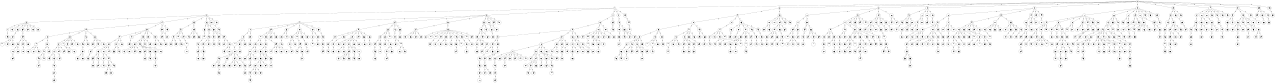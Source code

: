 graph G {
size="8.5,11;"
ratio = "expand;"
fixedsize="true;"
overlap="scale;"
node[shape=circle,width=.12,hight=.12,fontsize=12]
edge[fontsize=12]

0[label=" 0" color=black, pos="1.706243,2.4978878!"];
1[label=" 1" color=black, pos="1.8068735,1.9955514!"];
2[label=" 2" color=black, pos="0.040671563,2.6355765!"];
3[label=" 3" color=black, pos="0.28492896,0.85512166!"];
4[label=" 4" color=black, pos="2.7163316,0.4776906!"];
5[label=" 5" color=black, pos="1.5897773,1.4429063!"];
6[label=" 6" color=black, pos="1.8247132,0.11925072!"];
7[label=" 7" color=black, pos="0.16208653,1.6022286!"];
8[label=" 8" color=black, pos="2.882656,2.0086889!"];
9[label=" 9" color=black, pos="1.2727821,1.5718545!"];
10[label=" 10" color=black, pos="0.12756129,1.6430127!"];
11[label=" 11" color=black, pos="1.9217991,2.9999264!"];
12[label=" 12" color=black, pos="0.98143574,1.0683203!"];
13[label=" 13" color=black, pos="2.8657679,2.541555!"];
14[label=" 14" color=black, pos="0.48672638,2.4500495!"];
15[label=" 15" color=black, pos="2.2327603,1.5171424!"];
16[label=" 16" color=black, pos="2.1523945,2.8049456!"];
17[label=" 17" color=black, pos="0.5300717,1.7386304!"];
18[label=" 18" color=black, pos="2.5842311,0.070123233!"];
19[label=" 19" color=black, pos="1.8797775,2.1441609!"];
20[label=" 20" color=black, pos="0.54766671,0.43242621!"];
21[label=" 21" color=black, pos="2.7237078,2.1039157!"];
22[label=" 22" color=black, pos="1.634787,1.8592471!"];
23[label=" 23" color=black, pos="0.60624336,2.9829635!"];
24[label=" 24" color=black, pos="1.9022209,1.1838146!"];
25[label=" 25" color=black, pos="0.16470921,0.089925591!"];
26[label=" 26" color=black, pos="2.3040881,1.2549705!"];
27[label=" 27" color=black, pos="1.2300985,1.0450788!"];
28[label=" 28" color=black, pos="0.61161266,0.1911998!"];
29[label=" 29" color=black, pos="0.45148625,1.5457546!"];
30[label=" 30" color=black, pos="2.8490807,0.95382048!"];
31[label=" 31" color=black, pos="0.78139125,0.21396197!"];
32[label=" 32" color=black, pos="0.72469305,1.1159048!"];
33[label=" 33" color=black, pos="1.3202216,1.6383426!"];
34[label=" 34" color=black, pos="1.3658792,0.80817531!"];
35[label=" 35" color=black, pos="1.2924446,0.37374288!"];
36[label=" 36" color=black, pos="1.3307591,2.2393777!"];
37[label=" 37" color=black, pos="0.86005818,2.8685186!"];
38[label=" 38" color=black, pos="0.19013403,0.16446296!"];
39[label=" 39" color=black, pos="1.759123,1.6551374!"];
40[label=" 40" color=black, pos="1.7762015,0.37321833!"];
41[label=" 41" color=black, pos="2.9768726,0.72073282!"];
42[label=" 42" color=black, pos="1.904874,2.9387294!"];
43[label=" 43" color=black, pos="0.38216222,2.1013759!"];
44[label=" 44" color=black, pos="1.877415,2.4951667!"];
45[label=" 45" color=black, pos="0.1258859,0.44661205!"];
46[label=" 46" color=black, pos="2.1860244,0.28754521!"];
47[label=" 47" color=black, pos="0.98949994,2.4289634!"];
48[label=" 48" color=black, pos="1.7137248,0.86212456!"];
49[label=" 49" color=black, pos="1.8137427,1.0333491!"];
50[label=" 50" color=black, pos="2.1117655,1.9159354!"];
51[label=" 51" color=black, pos="2.2845508,0.20684904!"];
52[label=" 52" color=black, pos="1.3580648,1.899439!"];
53[label=" 53" color=black, pos="2.065701,2.7999707!"];
54[label=" 54" color=black, pos="1.957126,0.19687273!"];
55[label=" 55" color=black, pos="0.030198531,1.7123274!"];
56[label=" 56" color=black, pos="1.4280179,0.43452078!"];
57[label=" 57" color=black, pos="1.1573094,2.9603774!"];
58[label=" 58" color=black, pos="1.4399485,1.7630026!"];
59[label=" 59" color=black, pos="2.893624,2.8864652!"];
60[label=" 60" color=black, pos="2.6718674,2.7356396!"];
61[label=" 61" color=black, pos="0.13195518,0.98929371!"];
62[label=" 62" color=black, pos="2.6231261,0.035707213!"];
63[label=" 63" color=black, pos="2.8120026,0.39724804!"];
64[label=" 64" color=black, pos="2.3224867,0.48178116!"];
65[label=" 65" color=black, pos="1.2996387,2.7488709!"];
66[label=" 66" color=black, pos="0.31847123,1.4640865!"];
67[label=" 67" color=black, pos="1.4817251,1.463784!"];
68[label=" 68" color=black, pos="2.1364558,2.8911608!"];
69[label=" 69" color=black, pos="2.7350338,1.3574922!"];
70[label=" 70" color=black, pos="0.066620945,2.0114846!"];
71[label=" 71" color=black, pos="2.1412341,0.11864408!"];
72[label=" 72" color=black, pos="2.2405015,0.94351678!"];
73[label=" 73" color=black, pos="0.042583755,1.2797274!"];
74[label=" 74" color=black, pos="1.2042611,2.5731502!"];
75[label=" 75" color=black, pos="1.0943657,0.83957868!"];
76[label=" 76" color=black, pos="1.2363578,0.49923252!"];
77[label=" 77" color=black, pos="1.611194,1.3295516!"];
78[label=" 78" color=black, pos="2.2499242,0.55643849!"];
79[label=" 79" color=black, pos="2.7497689,0.85487906!"];
80[label=" 80" color=black, pos="1.2755078,0.53041055!"];
81[label=" 81" color=black, pos="1.4907835,1.6791466!"];
82[label=" 82" color=black, pos="2.553952,2.3810309!"];
83[label=" 83" color=black, pos="0.28923094,1.8791392!"];
84[label=" 84" color=black, pos="2.9513491,1.4969803!"];
85[label=" 85" color=black, pos="0.23509643,0.24035799!"];
86[label=" 86" color=black, pos="1.1675681,2.8761789!"];
87[label=" 87" color=black, pos="2.4718791,1.9076073!"];
88[label=" 88" color=black, pos="0.52945384,2.0654784!"];
89[label=" 89" color=black, pos="1.2481558,0.715282!"];
90[label=" 90" color=black, pos="0.99692172,2.4504254!"];
91[label=" 91" color=black, pos="0.31692245,2.8117414!"];
92[label=" 92" color=black, pos="1.7079363,0.83081456!"];
93[label=" 93" color=black, pos="1.1352536,0.42805332!"];
94[label=" 94" color=black, pos="1.867969,0.22015866!"];
95[label=" 95" color=black, pos="1.0352903,0.08723495!"];
96[label=" 96" color=black, pos="2.5657838,1.5849815!"];
97[label=" 97" color=black, pos="1.8973384,2.6160473!"];
98[label=" 98" color=black, pos="1.3965763,1.1804128!"];
99[label=" 99" color=black, pos="0.39603732,2.9817703!"];
100[label=" 100" color=black, pos="2.3008759,2.0470063!"];
101[label=" 101" color=black, pos="2.8837574,2.7389512!"];
102[label=" 102" color=black, pos="2.7792918,2.0915745!"];
103[label=" 103" color=black, pos="2.0868758,0.37932621!"];
104[label=" 104" color=black, pos="0.33152287,1.4665991!"];
105[label=" 105" color=black, pos="2.2645711,1.1231213!"];
106[label=" 106" color=black, pos="1.1491192,2.3746463!"];
107[label=" 107" color=black, pos="0.29568823,1.6491301!"];
108[label=" 108" color=black, pos="1.1690014,2.0326936!"];
109[label=" 109" color=black, pos="0.17119591,2.8044853!"];
110[label=" 110" color=black, pos="1.7307546,2.7650699!"];
111[label=" 111" color=black, pos="1.0748693,1.4702899!"];
112[label=" 112" color=black, pos="2.1087037,2.6352534!"];
113[label=" 113" color=black, pos="0.019535415,0.03442234!"];
114[label=" 114" color=black, pos="0.061908847,1.7138111!"];
115[label=" 115" color=black, pos="1.7654852,0.95416116!"];
116[label=" 116" color=black, pos="1.0590775,2.9872455!"];
117[label=" 117" color=black, pos="2.7584995,1.1807611!"];
118[label=" 118" color=black, pos="2.6877907,1.3068845!"];
119[label=" 119" color=black, pos="1.0902271,1.1690522!"];
120[label=" 120" color=black, pos="2.7140634,1.5722056!"];
121[label=" 121" color=black, pos="2.5626804,0.90225336!"];
122[label=" 122" color=black, pos="1.0156966,0.98218629!"];
123[label=" 123" color=black, pos="2.9790056,0.71566846!"];
124[label=" 124" color=black, pos="0.92320217,0.26835649!"];
125[label=" 125" color=black, pos="0.49464481,0.17095572!"];
126[label=" 126" color=black, pos="1.3949486,2.9450955!"];
127[label=" 127" color=black, pos="2.2550145,2.6841065!"];
128[label=" 128" color=black, pos="1.9184532,0.70267666!"];
129[label=" 129" color=black, pos="0.8629401,1.1057228!"];
130[label=" 130" color=black, pos="0.22099446,2.6598185!"];
131[label=" 131" color=black, pos="0.024256554,0.23808316!"];
132[label=" 132" color=black, pos="2.078401,1.6291604!"];
133[label=" 133" color=black, pos="0.95555729,1.7554812!"];
134[label=" 134" color=black, pos="1.2779562,0.83568161!"];
135[label=" 135" color=black, pos="1.8147243,0.50204867!"];
136[label=" 136" color=black, pos="2.7761002,1.2143112!"];
137[label=" 137" color=black, pos="2.8096553,2.517677!"];
138[label=" 138" color=black, pos="2.4079431,1.2306499!"];
139[label=" 139" color=black, pos="0.55298247,0.37965839!"];
140[label=" 140" color=black, pos="1.9751727,0.20442918!"];
141[label=" 141" color=black, pos="1.8089348,2.2812359!"];
142[label=" 142" color=black, pos="0.6604871,0.61986186!"];
143[label=" 143" color=black, pos="0.63670557,2.208389!"];
144[label=" 144" color=black, pos="0.32663586,2.051846!"];
145[label=" 145" color=black, pos="2.7427342,0.16694101!"];
146[label=" 146" color=black, pos="2.7470185,1.582877!"];
147[label=" 147" color=black, pos="0.86632391,0.93138442!"];
148[label=" 148" color=black, pos="2.9713542,1.7722266!"];
149[label=" 149" color=black, pos="2.095724,2.8671801!"];
150[label=" 150" color=black, pos="0.17037995,1.2314225!"];
151[label=" 151" color=black, pos="2.6089525,2.2198913!"];
152[label=" 152" color=black, pos="0.86251175,2.0718795!"];
153[label=" 153" color=black, pos="0.84126037,2.7559233!"];
154[label=" 154" color=black, pos="2.6364114,2.8882799!"];
155[label=" 155" color=black, pos="0.30133572,0.34423192!"];
156[label=" 156" color=black, pos="1.9554779,1.0529789!"];
157[label=" 157" color=black, pos="2.1699209,0.80741301!"];
158[label=" 158" color=black, pos="2.4072009,1.1473864!"];
159[label=" 159" color=black, pos="1.4786471,1.9517417!"];
160[label=" 160" color=black, pos="0.639015,2.9464048!"];
161[label=" 161" color=black, pos="2.2624417,2.0685543!"];
162[label=" 162" color=black, pos="2.0411284,0.40158846!"];
163[label=" 163" color=black, pos="1.7764985,0.61515403!"];
164[label=" 164" color=black, pos="0.86227885,0.78317828!"];
165[label=" 165" color=black, pos="1.5882919,1.3725007!"];
166[label=" 166" color=black, pos="1.6294268,0.011646075!"];
167[label=" 167" color=black, pos="1.8871647,2.4492328!"];
168[label=" 168" color=black, pos="0.98700893,0.0064550862!"];
169[label=" 169" color=black, pos="1.0979657,0.14830379!"];
170[label=" 170" color=black, pos="1.0318435,2.4815583!"];
171[label=" 171" color=black, pos="2.2957126,0.54031835!"];
172[label=" 172" color=black, pos="0.76484519,2.1901913!"];
173[label=" 173" color=black, pos="1.9140879,0.34862977!"];
174[label=" 174" color=black, pos="2.082579,0.6515887!"];
175[label=" 175" color=black, pos="2.3236636,2.4959234!"];
176[label=" 176" color=black, pos="2.4964591,0.56012318!"];
177[label=" 177" color=black, pos="0.57738783,1.7335189!"];
178[label=" 178" color=black, pos="2.2583192,2.4175733!"];
179[label=" 179" color=black, pos="2.3117894,2.7120233!"];
180[label=" 180" color=black, pos="0.2813883,0.42977163!"];
181[label=" 181" color=black, pos="0.46490649,0.73899099!"];
182[label=" 182" color=black, pos="1.1386772,2.5172291!"];
183[label=" 183" color=black, pos="2.4914012,0.77301336!"];
184[label=" 184" color=black, pos="2.515531,2.582285!"];
185[label=" 185" color=black, pos="0.041563501,0.70215015!"];
186[label=" 186" color=black, pos="0.53088092,1.8539146!"];
187[label=" 187" color=black, pos="0.077615126,0.91930491!"];
188[label=" 188" color=black, pos="0.46815246,0.55447965!"];
189[label=" 189" color=black, pos="1.1274779,1.4805444!"];
190[label=" 190" color=black, pos="2.6840503,1.728496!"];
191[label=" 191" color=black, pos="0.010926017,0.1633117!"];
192[label=" 192" color=black, pos="1.8346459,0.61937583!"];
193[label=" 193" color=black, pos="1.0614005,2.1760921!"];
194[label=" 194" color=black, pos="1.4412494,1.4349517!"];
195[label=" 195" color=black, pos="0.59594458,0.87786799!"];
196[label=" 196" color=black, pos="0.70333314,1.997156!"];
197[label=" 197" color=black, pos="0.72581828,2.0969663!"];
198[label=" 198" color=black, pos="1.4754739,0.58532009!"];
199[label=" 199" color=black, pos="2.3269717,0.012856916!"];
200[label=" 200" color=black, pos="1.4942284,2.037827!"];
201[label=" 201" color=black, pos="2.9537587,1.1479103!"];
202[label=" 202" color=black, pos="1.2439258,2.9138727!"];
203[label=" 203" color=black, pos="2.9371186,2.9039675!"];
204[label=" 204" color=black, pos="2.2240884,1.4712628!"];
205[label=" 205" color=black, pos="1.3788238,1.3597753!"];
206[label=" 206" color=black, pos="1.3936914,1.3406976!"];
207[label=" 207" color=black, pos="2.6937271,2.8822806!"];
208[label=" 208" color=black, pos="0.9857873,1.7435845!"];
209[label=" 209" color=black, pos="0.13402678,1.3345542!"];
210[label=" 210" color=black, pos="1.4743567,1.217823!"];
211[label=" 211" color=black, pos="0.040167665,1.051927!"];
212[label=" 212" color=black, pos="2.022914,0.21416269!"];
213[label=" 213" color=black, pos="2.0914189,0.25603553!"];
214[label=" 214" color=black, pos="0.51903329,1.2057733!"];
215[label=" 215" color=black, pos="1.9502877,0.40071601!"];
216[label=" 216" color=black, pos="2.0081616,0.87562104!"];
217[label=" 217" color=black, pos="1.0357952,0.52014096!"];
218[label=" 218" color=black, pos="0.45860217,0.92162725!"];
219[label=" 219" color=black, pos="0.85975449,0.76302587!"];
220[label=" 220" color=black, pos="1.496744,0.28440624!"];
221[label=" 221" color=black, pos="2.5511265,1.0732731!"];
222[label=" 222" color=black, pos="0.13717494,0.28292021!"];
223[label=" 223" color=black, pos="0.36710035,1.0235377!"];
224[label=" 224" color=black, pos="1.8279367,0.51745026!"];
225[label=" 225" color=black, pos="0.10933396,2.3738839!"];
226[label=" 226" color=black, pos="2.7755552,2.066706!"];
227[label=" 227" color=black, pos="1.2690654,1.5179782!"];
228[label=" 228" color=black, pos="0.80692037,0.35397235!"];
229[label=" 229" color=black, pos="0.34282616,0.42820664!"];
230[label=" 230" color=black, pos="0.70629192,0.56746376!"];
231[label=" 231" color=black, pos="1.3947631,2.4486542!"];
232[label=" 232" color=black, pos="2.4901602,0.086431734!"];
233[label=" 233" color=black, pos="2.0036957,1.1674302!"];
234[label=" 234" color=black, pos="0.75582681,0.4145606!"];
235[label=" 235" color=black, pos="0.063868013,0.79070166!"];
236[label=" 236" color=black, pos="2.7349231,2.2288352!"];
237[label=" 237" color=black, pos="2.5719195,1.5577504!"];
238[label=" 238" color=black, pos="0.36816874,2.3516037!"];
239[label=" 239" color=black, pos="2.7162156,0.9856316!"];
240[label=" 240" color=black, pos="2.7663623,2.8058699!"];
241[label=" 241" color=black, pos="1.532379,1.5493089!"];
242[label=" 242" color=black, pos="1.2074363,2.313098!"];
243[label=" 243" color=black, pos="1.8964083,1.1420927!"];
244[label=" 244" color=black, pos="1.2484737,2.7090807!"];
245[label=" 245" color=black, pos="0.027969874,1.0986046!"];
246[label=" 246" color=black, pos="2.3920453,2.1590704!"];
247[label=" 247" color=black, pos="0.25046615,2.3146367!"];
248[label=" 248" color=black, pos="1.2167654,2.7868865!"];
249[label=" 249" color=black, pos="2.0938067,2.0373501!"];
250[label=" 250" color=black, pos="0.30006494,1.5725474!"];
251[label=" 251" color=black, pos="1.4542478,1.8278046!"];
252[label=" 252" color=black, pos="0.085568145,1.5231146!"];
253[label=" 253" color=black, pos="0.8037165,1.5096766!"];
254[label=" 254" color=black, pos="1.0719275,0.30402273!"];
255[label=" 255" color=black, pos="0.8134491,0.3392221!"];
256[label=" 256" color=black, pos="2.739166,1.7793588!"];
257[label=" 257" color=black, pos="0.46230403,2.1342158!"];
258[label=" 258" color=black, pos="0.16715704,2.9588422!"];
259[label=" 259" color=black, pos="0.42140342,0.32412627!"];
260[label=" 260" color=black, pos="0.32353217,2.6205096!"];
261[label=" 261" color=black, pos="2.4689601,1.3230105!"];
262[label=" 262" color=black, pos="1.7989333,1.8632811!"];
263[label=" 263" color=black, pos="2.2456926,0.64259684!"];
264[label=" 264" color=black, pos="1.3286119,0.8178314!"];
265[label=" 265" color=black, pos="0.23866454,1.5532848!"];
266[label=" 266" color=black, pos="2.6588105,2.0272264!"];
267[label=" 267" color=black, pos="0.29877383,2.5871855!"];
268[label=" 268" color=black, pos="1.1985935,2.7495547!"];
269[label=" 269" color=black, pos="0.33788128,0.20844116!"];
270[label=" 270" color=black, pos="1.6995984,0.74919695!"];
271[label=" 271" color=black, pos="0.27422555,1.9301496!"];
272[label=" 272" color=black, pos="1.8137494,1.3937533!"];
273[label=" 273" color=black, pos="0.70002826,2.4582355!"];
274[label=" 274" color=black, pos="1.4591651,0.43905265!"];
275[label=" 275" color=black, pos="1.8368146,0.38024498!"];
276[label=" 276" color=black, pos="0.23393318,0.70296174!"];
277[label=" 277" color=black, pos="0.2023648,1.708629!"];
278[label=" 278" color=black, pos="2.9831252,2.8472541!"];
279[label=" 279" color=black, pos="1.8496197,1.8601881!"];
280[label=" 280" color=black, pos="1.5253848,0.7157831!"];
281[label=" 281" color=black, pos="0.20097954,2.5842518!"];
282[label=" 282" color=black, pos="1.6594805,0.41808366!"];
283[label=" 283" color=black, pos="1.0495426,2.5317032!"];
284[label=" 284" color=black, pos="0.92812829,2.8552902!"];
285[label=" 285" color=black, pos="1.1460678,1.0324562!"];
286[label=" 286" color=black, pos="0.021745201,1.3865438!"];
287[label=" 287" color=black, pos="0.65711413,0.53473411!"];
288[label=" 288" color=black, pos="1.5006734,1.407912!"];
289[label=" 289" color=black, pos="0.42453582,1.3617976!"];
290[label=" 290" color=black, pos="2.0154682,2.5803114!"];
291[label=" 291" color=black, pos="0.57820989,1.3484865!"];
292[label=" 292" color=black, pos="2.3466796,0.63683126!"];
293[label=" 293" color=black, pos="2.767696,1.6219405!"];
294[label=" 294" color=black, pos="0.54899786,1.6608061!"];
295[label=" 295" color=black, pos="2.2552162,2.3886109!"];
296[label=" 296" color=black, pos="0.44605743,2.4575425!"];
297[label=" 297" color=black, pos="2.7886866,1.9546096!"];
298[label=" 298" color=black, pos="1.5992213,0.86916556!"];
299[label=" 299" color=black, pos="0.64693565,2.6837694!"];
300[label=" 300" color=black, pos="0.42142881,0.48636268!"];
301[label=" 301" color=black, pos="0.98988811,2.9785659!"];
302[label=" 302" color=black, pos="0.11678742,1.7449979!"];
303[label=" 303" color=black, pos="0.83491229,1.1278932!"];
304[label=" 304" color=black, pos="2.9301317,0.15156295!"];
305[label=" 305" color=black, pos="0.40477569,0.52297309!"];
306[label=" 306" color=black, pos="1.6410935,1.1814282!"];
307[label=" 307" color=black, pos="2.6097907,2.2816444!"];
308[label=" 308" color=black, pos="2.1857982,1.2203443!"];
309[label=" 309" color=black, pos="0.87631026,2.7145722!"];
310[label=" 310" color=black, pos="2.8382823,1.3651013!"];
311[label=" 311" color=black, pos="2.593179,1.9541643!"];
312[label=" 312" color=black, pos="1.0784301,2.242129!"];
313[label=" 313" color=black, pos="1.2118998,0.48720281!"];
314[label=" 314" color=black, pos="0.15724075,0.14102254!"];
315[label=" 315" color=black, pos="1.5338285,0.79825102!"];
316[label=" 316" color=black, pos="0.19067408,1.895313!"];
317[label=" 317" color=black, pos="0.21750561,2.060082!"];
318[label=" 318" color=black, pos="0.069455416,0.72898257!"];
319[label=" 319" color=black, pos="0.91817782,2.1859452!"];
320[label=" 320" color=black, pos="1.7888742,1.4798138!"];
321[label=" 321" color=black, pos="1.1931763,1.8537673!"];
322[label=" 322" color=black, pos="1.6356476,0.11744852!"];
323[label=" 323" color=black, pos="2.4174569,1.8891028!"];
324[label=" 324" color=black, pos="1.9342949,1.6751153!"];
325[label=" 325" color=black, pos="1.394301,0.20758845!"];
326[label=" 326" color=black, pos="0.16038063,2.1263909!"];
327[label=" 327" color=black, pos="0.61971791,0.075166408!"];
328[label=" 328" color=black, pos="1.7404102,1.4093661!"];
329[label=" 329" color=black, pos="2.5219968,1.2840036!"];
330[label=" 330" color=black, pos="0.25792333,2.3271204!"];
331[label=" 331" color=black, pos="1.3171516,1.2835111!"];
332[label=" 332" color=black, pos="1.000639,2.403247!"];
333[label=" 333" color=black, pos="2.6938237,2.8586964!"];
334[label=" 334" color=black, pos="0.54740649,2.9327628!"];
335[label=" 335" color=black, pos="2.2974233,0.57571649!"];
336[label=" 336" color=black, pos="1.5629094,2.9714201!"];
337[label=" 337" color=black, pos="1.248216,0.24255045!"];
338[label=" 338" color=black, pos="0.65687571,2.1815195!"];
339[label=" 339" color=black, pos="1.7858941,1.2254739!"];
340[label=" 340" color=black, pos="0.42365704,1.1814731!"];
341[label=" 341" color=black, pos="2.2395564,0.97168506!"];
342[label=" 342" color=black, pos="0.025256814,2.9540872!"];
343[label=" 343" color=black, pos="2.912377,0.3605137!"];
344[label=" 344" color=black, pos="2.5148863,0.56019253!"];
345[label=" 345" color=black, pos="1.5873574,0.26924169!"];
346[label=" 346" color=black, pos="1.3724138,1.2182605!"];
347[label=" 347" color=black, pos="1.9157919,1.944841!"];
348[label=" 348" color=black, pos="1.0724552,2.4569297!"];
349[label=" 349" color=black, pos="1.1664837,1.0989744!"];
350[label=" 350" color=black, pos="0.33306257,2.5144206!"];
351[label=" 351" color=black, pos="2.5828654,2.720726!"];
352[label=" 352" color=black, pos="1.2068681,0.86085406!"];
353[label=" 353" color=black, pos="2.0836615,2.0384586!"];
354[label=" 354" color=black, pos="1.580857,2.6143833!"];
355[label=" 355" color=black, pos="0.70045336,1.8360978!"];
356[label=" 356" color=black, pos="1.6855384,2.0849201!"];
357[label=" 357" color=black, pos="1.7216422,0.043762562!"];
358[label=" 358" color=black, pos="1.2369562,1.3001443!"];
359[label=" 359" color=black, pos="1.4331175,1.9175733!"];
360[label=" 360" color=black, pos="1.3017889,2.434211!"];
361[label=" 361" color=black, pos="1.9085231,0.84152572!"];
362[label=" 362" color=black, pos="2.7293887,0.98602896!"];
363[label=" 363" color=black, pos="0.015133305,1.2027506!"];
364[label=" 364" color=black, pos="1.1151542,0.55269384!"];
365[label=" 365" color=black, pos="2.4715652,1.8915011!"];
366[label=" 366" color=black, pos="1.1546396,0.52834301!"];
367[label=" 367" color=black, pos="2.2125158,1.2277426!"];
368[label=" 368" color=black, pos="2.2243437,0.89975505!"];
369[label=" 369" color=black, pos="2.1346233,2.6222469!"];
370[label=" 370" color=black, pos="0.19718977,2.293854!"];
371[label=" 371" color=black, pos="0.4304026,2.9129948!"];
372[label=" 372" color=black, pos="0.7842753,0.38235318!"];
373[label=" 373" color=black, pos="1.0621451,2.964362!"];
374[label=" 374" color=black, pos="0.46549975,2.8045417!"];
375[label=" 375" color=black, pos="0.9386213,1.1923202!"];
376[label=" 376" color=black, pos="0.69423797,1.2958318!"];
377[label=" 377" color=black, pos="2.8333561,0.69287324!"];
378[label=" 378" color=black, pos="2.5263545,0.24286889!"];
379[label=" 379" color=black, pos="2.4833318,0.5023139!"];
380[label=" 380" color=black, pos="0.62155237,0.52344769!"];
381[label=" 381" color=black, pos="0.15852137,2.900482!"];
382[label=" 382" color=black, pos="0.98051465,0.30203668!"];
383[label=" 383" color=black, pos="2.737308,1.0821009!"];
384[label=" 384" color=black, pos="1.5864322,0.26040728!"];
385[label=" 385" color=black, pos="2.2960113,0.45033406!"];
386[label=" 386" color=black, pos="1.9400078,0.77912291!"];
387[label=" 387" color=black, pos="2.8490667,0.69094675!"];
388[label=" 388" color=black, pos="2.1661039,2.1543164!"];
389[label=" 389" color=black, pos="0.7022041,0.94864638!"];
390[label=" 390" color=black, pos="0.75982222,2.6018547!"];
391[label=" 391" color=black, pos="1.74504,2.9286763!"];
392[label=" 392" color=black, pos="1.0618883,2.7512604!"];
393[label=" 393" color=black, pos="2.1423641,1.1802654!"];
394[label=" 394" color=black, pos="1.8947974,1.5057114!"];
395[label=" 395" color=black, pos="1.2408251,1.2144831!"];
396[label=" 396" color=black, pos="1.4110526,1.7315543!"];
397[label=" 397" color=black, pos="1.423598,0.79597546!"];
398[label=" 398" color=black, pos="1.9308837,1.6805505!"];
399[label=" 399" color=black, pos="0.081785782,0.0073958566!"];
400[label=" 400" color=black, pos="1.7983103,0.5015737!"];
401[label=" 401" color=black, pos="0.96025069,1.0230462!"];
402[label=" 402" color=black, pos="1.6412275,1.5989121!"];
403[label=" 403" color=black, pos="0.72541584,1.2889817!"];
404[label=" 404" color=black, pos="0.18219475,1.2497252!"];
405[label=" 405" color=black, pos="1.7007366,0.78921299!"];
406[label=" 406" color=black, pos="1.4435308,2.3075441!"];
407[label=" 407" color=black, pos="0.078990231,0.66899066!"];
408[label=" 408" color=black, pos="1.0735962,1.8179749!"];
409[label=" 409" color=black, pos="1.8524035,2.8888949!"];
410[label=" 410" color=black, pos="1.3697788,1.3756836!"];
411[label=" 411" color=black, pos="0.3012023,2.2316631!"];
412[label=" 412" color=black, pos="1.6852012,2.0891898!"];
413[label=" 413" color=black, pos="2.5270889,2.0175581!"];
414[label=" 414" color=black, pos="2.3481663,0.49593625!"];
415[label=" 415" color=black, pos="0.64004212,2.304457!"];
416[label=" 416" color=black, pos="1.3354913,1.7474851!"];
417[label=" 417" color=black, pos="2.9634531,0.68152571!"];
418[label=" 418" color=black, pos="0.12418715,1.4284264!"];
419[label=" 419" color=black, pos="0.72187452,1.9087865!"];
420[label=" 420" color=black, pos="1.1414777,2.7930135!"];
421[label=" 421" color=black, pos="0.8763791,0.63918622!"];
422[label=" 422" color=black, pos="2.1356738,0.65170189!"];
423[label=" 423" color=black, pos="1.3000494,1.4893542!"];
424[label=" 424" color=black, pos="2.0785909,0.82343539!"];
425[label=" 425" color=black, pos="1.8732195,0.37527572!"];
426[label=" 426" color=black, pos="2.5621704,0.42279605!"];
427[label=" 427" color=black, pos="0.4637916,0.69112059!"];
428[label=" 428" color=black, pos="0.32955885,1.2738358!"];
429[label=" 429" color=black, pos="2.2947057,2.4304833!"];
430[label=" 430" color=black, pos="2.0481445,0.20609552!"];
431[label=" 431" color=black, pos="0.038344136,2.9837345!"];
432[label=" 432" color=black, pos="2.9322892,2.1589789!"];
433[label=" 433" color=black, pos="0.31213102,2.8029152!"];
434[label=" 434" color=black, pos="0.33795677,2.1583463!"];
435[label=" 435" color=black, pos="2.5572938,2.4070177!"];
436[label=" 436" color=black, pos="1.333601,1.0927906!"];
437[label=" 437" color=black, pos="2.5938755,1.0586862!"];
438[label=" 438" color=black, pos="1.6054591,0.99021397!"];
439[label=" 439" color=black, pos="1.9602315,0.76073828!"];
440[label=" 440" color=black, pos="1.7811184,0.69802927!"];
441[label=" 441" color=black, pos="2.4539718,1.9675508!"];
442[label=" 442" color=black, pos="1.7266557,1.593677!"];
443[label=" 443" color=black, pos="2.975364,1.1708022!"];
444[label=" 444" color=black, pos="0.68154811,0.93727167!"];
445[label=" 445" color=black, pos="1.7868668,2.9174437!"];
446[label=" 446" color=black, pos="1.2607396,0.036129186!"];
447[label=" 447" color=black, pos="2.8816062,2.1134918!"];
448[label=" 448" color=black, pos="2.7165847,2.7559741!"];
449[label=" 449" color=black, pos="2.3124656,2.9624851!"];
450[label=" 450" color=black, pos="2.8494221,1.3230709!"];
451[label=" 451" color=black, pos="2.5568567,0.13375108!"];
452[label=" 452" color=black, pos="1.7574659,2.5138285!"];
453[label=" 453" color=black, pos="0.066980638,0.93665861!"];
454[label=" 454" color=black, pos="1.3389299,0.54869144!"];
455[label=" 455" color=black, pos="2.7696553,1.8832607!"];
456[label=" 456" color=black, pos="2.4737044,1.6567964!"];
457[label=" 457" color=black, pos="2.3627597,1.8252913!"];
458[label=" 458" color=black, pos="2.1754436,1.0369678!"];
459[label=" 459" color=black, pos="1.6422353,1.9707051!"];
460[label=" 460" color=black, pos="0.24174164,2.9440339!"];
461[label=" 461" color=black, pos="0.91580578,0.63644256!"];
462[label=" 462" color=black, pos="1.8534803,2.4752717!"];
463[label=" 463" color=black, pos="0.84731726,1.1093755!"];
464[label=" 464" color=black, pos="2.9977672,0.10719159!"];
465[label=" 465" color=black, pos="2.3854535,1.5727086!"];
466[label=" 466" color=black, pos="1.0808451,1.2931974!"];
467[label=" 467" color=black, pos="1.7803953,2.1227816!"];
468[label=" 468" color=black, pos="2.7484361,0.33085925!"];
469[label=" 469" color=black, pos="1.9475081,1.9189775!"];
470[label=" 470" color=black, pos="2.1524358,1.424124!"];
471[label=" 471" color=black, pos="0.75278171,0.3207747!"];
472[label=" 472" color=black, pos="2.2996715,2.1110758!"];
473[label=" 473" color=black, pos="2.3604492,1.2460221!"];
474[label=" 474" color=black, pos="2.2934609,2.1643746!"];
475[label=" 475" color=black, pos="1.803122,0.095993174!"];
476[label=" 476" color=black, pos="0.35397169,1.2157999!"];
477[label=" 477" color=black, pos="2.3941542,2.1024682!"];
478[label=" 478" color=black, pos="2.5290267,2.5463431!"];
479[label=" 479" color=black, pos="0.060091838,0.032357313!"];
480[label=" 480" color=black, pos="1.2950841,2.0448884!"];
481[label=" 481" color=black, pos="1.8272176,2.0968274!"];
482[label=" 482" color=black, pos="2.83013,2.1945346!"];
483[label=" 483" color=black, pos="0.54835815,0.18481008!"];
484[label=" 484" color=black, pos="1.7173802,0.20380961!"];
485[label=" 485" color=black, pos="0.53538741,0.65812448!"];
486[label=" 486" color=black, pos="2.8328701,2.3462225!"];
487[label=" 487" color=black, pos="2.0715854,0.25272528!"];
488[label=" 488" color=black, pos="0.52201293,1.0222027!"];
489[label=" 489" color=black, pos="2.5885242,1.4699089!"];
490[label=" 490" color=black, pos="2.3802321,1.0519063!"];
491[label=" 491" color=black, pos="2.9549713,0.83092007!"];
492[label=" 492" color=black, pos="0.63732632,2.783886!"];
493[label=" 493" color=black, pos="1.3410075,1.2371278!"];
494[label=" 494" color=black, pos="2.6464781,1.0668395!"];
495[label=" 495" color=black, pos="2.9619301,0.084732867!"];
496[label=" 496" color=black, pos="0.61717844,0.83317353!"];
497[label=" 497" color=black, pos="1.2259656,0.6243569!"];
498[label=" 498" color=black, pos="2.967526,1.534788!"];
499[label=" 499" color=black, pos="2.9129795,0.59484885!"];
500[label=" 500" color=black, pos="1.4004377,1.7230195!"];
501[label=" 501" color=black, pos="2.8207453,0.91532276!"];
502[label=" 502" color=black, pos="1.5434977,0.18528684!"];
503[label=" 503" color=black, pos="2.301727,2.9893708!"];
504[label=" 504" color=black, pos="0.37695524,1.1246081!"];
505[label=" 505" color=black, pos="1.1256268,1.2091186!"];
506[label=" 506" color=black, pos="1.4252281,1.0156501!"];
507[label=" 507" color=black, pos="2.1096146,1.8885134!"];
508[label=" 508" color=black, pos="1.9892338,0.25149751!"];
509[label=" 509" color=black, pos="1.5716802,0.27720253!"];
510[label=" 510" color=black, pos="1.1489825,2.6206057!"];
511[label=" 511" color=black, pos="1.7325091,0.36961486!"];
512[label=" 512" color=black, pos="2.4325209,2.7123852!"];
513[label=" 513" color=black, pos="0.24318787,0.65130043!"];
514[label=" 514" color=black, pos="0.66541032,1.0066236!"];
515[label=" 515" color=black, pos="0.2774494,2.2850772!"];
516[label=" 516" color=black, pos="1.5066698,2.0766623!"];
517[label=" 517" color=black, pos="0.70339499,2.193528!"];
518[label=" 518" color=black, pos="2.8163542,0.30308694!"];
519[label=" 519" color=black, pos="2.4241102,2.6583276!"];
520[label=" 520" color=black, pos="0.16692472,1.4147787!"];
521[label=" 521" color=black, pos="1.2922165,1.0785286!"];
522[label=" 522" color=black, pos="1.7330296,0.73265177!"];
523[label=" 523" color=black, pos="1.980289,2.2771622!"];
524[label=" 524" color=black, pos="1.5543037,2.5653089!"];
525[label=" 525" color=black, pos="1.7076893,0.11007616!"];
526[label=" 526" color=black, pos="0.57297053,0.072906771!"];
527[label=" 527" color=black, pos="2.0858649,0.85371174!"];
528[label=" 528" color=black, pos="1.1019471,1.6629022!"];
529[label=" 529" color=black, pos="1.3345696,1.3517906!"];
530[label=" 530" color=black, pos="1.8265829,2.0780782!"];
531[label=" 531" color=black, pos="2.1021713,2.2938308!"];
532[label=" 532" color=black, pos="1.7090649,2.9141737!"];
533[label=" 533" color=black, pos="0.61797664,2.9407977!"];
534[label=" 534" color=black, pos="2.4374129,0.18802787!"];
535[label=" 535" color=black, pos="2.7449388,1.7760675!"];
536[label=" 536" color=black, pos="1.3102301,2.2410496!"];
537[label=" 537" color=black, pos="1.1804005,1.7123988!"];
538[label=" 538" color=black, pos="0.67728252,2.8138554!"];
539[label=" 539" color=black, pos="1.1457174,0.4359288!"];
540[label=" 540" color=black, pos="0.96682595,0.27153648!"];
541[label=" 541" color=black, pos="0.3743523,0.77574975!"];
542[label=" 542" color=black, pos="1.2260386,0.33504307!"];
543[label=" 543" color=black, pos="0.0055172262,2.8178633!"];
544[label=" 544" color=black, pos="1.5500802,2.9605469!"];
545[label=" 545" color=black, pos="0.65175317,2.7374641!"];
546[label=" 546" color=black, pos="2.4634228,1.1084895!"];
547[label=" 547" color=black, pos="0.65900569,1.4639225!"];
548[label=" 548" color=black, pos="2.8945208,1.2106342!"];
549[label=" 549" color=black, pos="0.94779317,0.080638306!"];
550[label=" 550" color=black, pos="0.9501616,0.14480915!"];
551[label=" 551" color=black, pos="1.5267919,0.2714261!"];
552[label=" 552" color=black, pos="0.021585468,2.8073529!"];
553[label=" 553" color=black, pos="1.9049188,0.0023743333!"];
554[label=" 554" color=black, pos="0.096136507,2.9774818!"];
555[label=" 555" color=black, pos="2.6552822,1.3809738!"];
556[label=" 556" color=black, pos="2.1768633,0.81867602!"];
557[label=" 557" color=black, pos="1.577992,0.29848823!"];
558[label=" 558" color=black, pos="0.3149957,0.48383247!"];
559[label=" 559" color=black, pos="2.4059699,0.91865977!"];
560[label=" 560" color=black, pos="1.9872316,0.10089398!"];
561[label=" 561" color=black, pos="0.27082965,2.2604919!"];
562[label=" 562" color=black, pos="1.2141322,0.12210836!"];
563[label=" 563" color=black, pos="1.6793779,2.4192172!"];
564[label=" 564" color=black, pos="2.0946903,1.9808977!"];
565[label=" 565" color=black, pos="2.1372076,1.200836!"];
566[label=" 566" color=black, pos="1.7226833,2.2939909!"];
567[label=" 567" color=black, pos="1.439927,1.5562085!"];
568[label=" 568" color=black, pos="0.93866331,1.3193089!"];
569[label=" 569" color=black, pos="1.7603707,1.5764591!"];
570[label=" 570" color=black, pos="0.81777437,0.84391721!"];
571[label=" 571" color=black, pos="0.2016497,1.3533935!"];
572[label=" 572" color=black, pos="1.5010277,1.9690223!"];
573[label=" 573" color=black, pos="0.61367701,0.090438606!"];
574[label=" 574" color=black, pos="2.8545267,0.46501339!"];
575[label=" 575" color=black, pos="0.59708018,2.7216122!"];
576[label=" 576" color=black, pos="1.6783243,2.7452365!"];
577[label=" 577" color=black, pos="2.6207219,2.4131979!"];
578[label=" 578" color=black, pos="1.0202631,2.9356485!"];
579[label=" 579" color=black, pos="1.5202496,2.5182528!"];
580[label=" 580" color=black, pos="1.6233331,1.6595127!"];
581[label=" 581" color=black, pos="0.65713328,0.57337038!"];
582[label=" 582" color=black, pos="2.1343808,1.8061136!"];
583[label=" 583" color=black, pos="2.0596056,0.26720444!"];
584[label=" 584" color=black, pos="0.56864696,1.176625!"];
585[label=" 585" color=black, pos="1.3341365,2.6278651!"];
586[label=" 586" color=black, pos="1.8469381,2.5763124!"];
587[label=" 587" color=black, pos="0.85255564,2.388465!"];
588[label=" 588" color=black, pos="2.5818402,0.71289887!"];
589[label=" 589" color=black, pos="0.79792891,0.7506334!"];
590[label=" 590" color=black, pos="1.324653,2.6637706!"];
591[label=" 591" color=black, pos="1.0844728,1.1221886!"];
592[label=" 592" color=black, pos="1.943416,1.8424886!"];
593[label=" 593" color=black, pos="1.8886365,1.631952!"];
594[label=" 594" color=black, pos="2.0338674,2.1027622!"];
595[label=" 595" color=black, pos="0.30282953,0.3623118!"];
596[label=" 596" color=black, pos="1.5392048,0.12364315!"];
597[label=" 597" color=black, pos="1.3614799,0.26944343!"];
598[label=" 598" color=black, pos="0.43102355,1.0703916!"];
599[label=" 599" color=black, pos="2.8641891,1.1686162!"];
600[label=" 600" color=black, pos="1.4913938,1.0851575!"];
601[label=" 601" color=black, pos="0.48145859,2.1156048!"];
602[label=" 602" color=black, pos="2.925374,0.40174905!"];
603[label=" 603" color=black, pos="2.7095941,2.1128732!"];
604[label=" 604" color=black, pos="0.83927152,2.5859328!"];
605[label=" 605" color=black, pos="0.11079288,0.8868844!"];
606[label=" 606" color=black, pos="0.78859023,2.0573128!"];
607[label=" 607" color=black, pos="1.1498562,1.4603844!"];
608[label=" 608" color=black, pos="2.2370338,2.0212802!"];
609[label=" 609" color=black, pos="1.2626515,2.2338184!"];
610[label=" 610" color=black, pos="2.3552519,0.41622893!"];
611[label=" 611" color=black, pos="1.3996283,0.31364507!"];
612[label=" 612" color=black, pos="2.7656185,2.4396513!"];
613[label=" 613" color=black, pos="2.754954,0.41822776!"];
614[label=" 614" color=black, pos="0.28381169,1.1963236!"];
615[label=" 615" color=black, pos="0.70146957,1.0749179!"];
616[label=" 616" color=black, pos="1.2022499,1.6569958!"];
617[label=" 617" color=black, pos="0.23308308,2.6529268!"];
618[label=" 618" color=black, pos="1.5263817,2.6531811!"];
619[label=" 619" color=black, pos="1.5982579,2.1649098!"];
620[label=" 620" color=black, pos="2.866404,0.24028769!"];
621[label=" 621" color=black, pos="0.93109677,1.1649022!"];
622[label=" 622" color=black, pos="2.134056,0.64857637!"];
623[label=" 623" color=black, pos="0.01793381,1.774029!"];
624[label=" 624" color=black, pos="1.8196924,1.6850851!"];
625[label=" 625" color=black, pos="1.321839,0.64111044!"];
626[label=" 626" color=black, pos="0.40716777,2.7742307!"];
627[label=" 627" color=black, pos="1.2611177,2.369302!"];
628[label=" 628" color=black, pos="1.5437016,1.7488796!"];
629[label=" 629" color=black, pos="0.26810516,1.6897068!"];
630[label=" 630" color=black, pos="0.27500766,1.2376868!"];
631[label=" 631" color=black, pos="2.0617774,2.5131252!"];
632[label=" 632" color=black, pos="0.4427405,2.9342452!"];
633[label=" 633" color=black, pos="1.5362223,0.61280016!"];
634[label=" 634" color=black, pos="2.8696472,1.9488158!"];
635[label=" 635" color=black, pos="2.3261713,2.2582865!"];
636[label=" 636" color=black, pos="0.92770752,1.3446712!"];
637[label=" 637" color=black, pos="2.9209479,0.59797386!"];
638[label=" 638" color=black, pos="1.3726611,0.48889706!"];
639[label=" 639" color=black, pos="2.8473763,1.3159083!"];
640[label=" 640" color=black, pos="1.2002326,0.054696338!"];
641[label=" 641" color=black, pos="2.8255092,1.679845!"];
642[label=" 642" color=black, pos="1.0545273,0.82592122!"];
643[label=" 643" color=black, pos="1.9467786,0.25057141!"];
644[label=" 644" color=black, pos="0.091373765,1.0702988!"];
645[label=" 645" color=black, pos="2.6296206,0.20827729!"];
646[label=" 646" color=black, pos="2.5039333,0.43672023!"];
647[label=" 647" color=black, pos="1.6991966,0.64142645!"];
648[label=" 648" color=black, pos="0.0027821143,0.63588415!"];
649[label=" 649" color=black, pos="0.36361929,0.52344771!"];
650[label=" 650" color=black, pos="0.94438998,1.7988452!"];
651[label=" 651" color=black, pos="0.4335766,1.7656547!"];
652[label=" 652" color=black, pos="1.6446592,0.53727206!"];
653[label=" 653" color=black, pos="0.50422615,1.2765614!"];
654[label=" 654" color=black, pos="1.4427237,0.35946902!"];
655[label=" 655" color=black, pos="0.4659102,0.041349534!"];
656[label=" 656" color=black, pos="0.69701827,0.29698364!"];
657[label=" 657" color=black, pos="1.9929629,0.47878414!"];
658[label=" 658" color=black, pos="2.1698003,1.8285214!"];
659[label=" 659" color=black, pos="2.3270459,2.1283272!"];
660[label=" 660" color=black, pos="2.4301296,0.24598476!"];
661[label=" 661" color=black, pos="1.4111487,1.9425152!"];
662[label=" 662" color=black, pos="0.23582781,0.99579267!"];
663[label=" 663" color=black, pos="0.30287968,2.1704303!"];
664[label=" 664" color=black, pos="0.71437589,2.0605355!"];
665[label=" 665" color=black, pos="0.28784533,2.6446916!"];
666[label=" 666" color=black, pos="1.8169489,0.061022475!"];
667[label=" 667" color=black, pos="2.0673892,0.11569986!"];
668[label=" 668" color=black, pos="2.854949,0.43187458!"];
669[label=" 669" color=black, pos="1.8842308,2.11997!"];
670[label=" 670" color=black, pos="1.676374,0.82179661!"];
671[label=" 671" color=black, pos="1.1529049,2.9791516!"];
672[label=" 672" color=black, pos="1.4596409,2.5746196!"];
673[label=" 673" color=black, pos="0.57900675,2.2051318!"];
674[label=" 674" color=black, pos="1.6925242,0.53995051!"];
675[label=" 675" color=black, pos="1.455504,2.2574322!"];
676[label=" 676" color=black, pos="0.017334987,1.5765508!"];
677[label=" 677" color=black, pos="1.0636966,2.0216244!"];
678[label=" 678" color=black, pos="1.8122835,1.7193242!"];
679[label=" 679" color=black, pos="1.8356479,1.8324693!"];
680[label=" 680" color=black, pos="1.7381629,1.0427751!"];
681[label=" 681" color=black, pos="1.6264,1.7131253!"];
682[label=" 682" color=black, pos="2.5140612,2.0788377!"];
683[label=" 683" color=black, pos="0.90872623,1.2800184!"];
684[label=" 684" color=black, pos="2.0255767,2.827627!"];
685[label=" 685" color=black, pos="2.5530899,2.8293438!"];
686[label=" 686" color=black, pos="2.6926723,2.3305619!"];
687[label=" 687" color=black, pos="0.24714378,0.82360912!"];
688[label=" 688" color=black, pos="0.57012002,1.3024763!"];
689[label=" 689" color=black, pos="1.1142911,2.5154443!"];
690[label=" 690" color=black, pos="1.2686776,1.5979177!"];
691[label=" 691" color=black, pos="2.9305519,0.10346499!"];
692[label=" 692" color=black, pos="1.7345051,0.045401871!"];
693[label=" 693" color=black, pos="1.7803433,0.65296854!"];
694[label=" 694" color=black, pos="1.4234137,2.001336!"];
695[label=" 695" color=black, pos="1.1465616,1.6558641!"];
696[label=" 696" color=black, pos="0.69132929,2.9132017!"];
697[label=" 697" color=black, pos="2.9739422,0.43397281!"];
698[label=" 698" color=black, pos="2.022928,2.4200235!"];
699[label=" 699" color=black, pos="2.9098265,0.90960853!"];
700[label=" 700" color=black, pos="1.4545805,0.93192673!"];
701[label=" 701" color=black, pos="0.82975607,0.7079395!"];
702[label=" 702" color=black, pos="0.56842572,2.9237272!"];
703[label=" 703" color=black, pos="1.5342205,0.43166899!"];
704[label=" 704" color=black, pos="1.5379318,2.0311703!"];
705[label=" 705" color=black, pos="2.7735167,1.7544937!"];
706[label=" 706" color=black, pos="1.4970335,2.7499246!"];
707[label=" 707" color=black, pos="0.69800564,2.0511917!"];
708[label=" 708" color=black, pos="0.61454359,2.3875099!"];
709[label=" 709" color=black, pos="0.56801367,2.6974694!"];
710[label=" 710" color=black, pos="0.80472488,2.8514267!"];
711[label=" 711" color=black, pos="0.20078785,2.5644952!"];
712[label=" 712" color=black, pos="0.62796641,2.2505936!"];
713[label=" 713" color=black, pos="2.0608086,2.1979278!"];
714[label=" 714" color=black, pos="2.1796044,1.9647021!"];
715[label=" 715" color=black, pos="2.6073857,2.0301961!"];
716[label=" 716" color=black, pos="1.9990122,2.6662289!"];
717[label=" 717" color=black, pos="1.5131555,1.7034653!"];
718[label=" 718" color=black, pos="0.98489486,0.65682575!"];
719[label=" 719" color=black, pos="0.83798772,2.9244023!"];
720[label=" 720" color=black, pos="0.81698649,1.8674372!"];
721[label=" 721" color=black, pos="0.18008312,0.43563713!"];
722[label=" 722" color=black, pos="1.0132175,1.2372975!"];
723[label=" 723" color=black, pos="2.4162331,1.8425325!"];
724[label=" 724" color=black, pos="2.6851997,0.98227114!"];
725[label=" 725" color=black, pos="2.8724597,1.5162354!"];
726[label=" 726" color=black, pos="2.2406284,1.0430372!"];
727[label=" 727" color=black, pos="1.3943822,1.5445702!"];
728[label=" 728" color=black, pos="2.1424355,2.0891637!"];
729[label=" 729" color=black, pos="2.4773725,2.6822061!"];
730[label=" 730" color=black, pos="2.9251401,1.1111933!"];
731[label=" 731" color=black, pos="2.1869972,0.75661843!"];
732[label=" 732" color=black, pos="0.4624871,2.070552!"];
733[label=" 733" color=black, pos="0.42462597,0.19230128!"];
734[label=" 734" color=black, pos="0.75984863,0.74387047!"];
735[label=" 735" color=black, pos="2.2027781,2.3655995!"];
736[label=" 736" color=black, pos="2.7004482,1.6677321!"];
737[label=" 737" color=black, pos="1.9795641,2.6684108!"];
738[label=" 738" color=black, pos="0.2694418,1.2460774!"];
739[label=" 739" color=black, pos="2.7333298,1.3286359!"];
740[label=" 740" color=black, pos="1.7415854,1.5307637!"];
741[label=" 741" color=black, pos="1.9859753,1.8314657!"];
742[label=" 742" color=black, pos="1.9584035,2.9000547!"];
743[label=" 743" color=black, pos="2.8637769,0.50639514!"];
744[label=" 744" color=black, pos="0.72041749,1.7420458!"];
745[label=" 745" color=black, pos="1.5240655,0.60468583!"];
746[label=" 746" color=black, pos="0.1900607,2.2499463!"];
747[label=" 747" color=black, pos="2.8534591,1.1192075!"];
748[label=" 748" color=black, pos="2.97777,2.7612559!"];
749[label=" 749" color=black, pos="2.3730361,1.7095692!"];
750[label=" 750" color=black, pos="2.1680578,1.4926212!"];
751[label=" 751" color=black, pos="1.8752782,0.59605981!"];
752[label=" 752" color=black, pos="1.1731436,1.2956773!"];
753[label=" 753" color=black, pos="1.7485622,1.4907164!"];
754[label=" 754" color=black, pos="2.7511263,0.86201346!"];
755[label=" 755" color=black, pos="1.3192449,1.1996299!"];
756[label=" 756" color=black, pos="2.6311921,1.2607601!"];
757[label=" 757" color=black, pos="1.5536073,1.3356679!"];
758[label=" 758" color=black, pos="0.57995327,0.75349982!"];
759[label=" 759" color=black, pos="2.8273054,0.050927116!"];
760[label=" 760" color=black, pos="1.6876652,1.6976582!"];
761[label=" 761" color=black, pos="2.2469675,2.3748504!"];
762[label=" 762" color=black, pos="0.92903732,2.6026792!"];
763[label=" 763" color=black, pos="0.2180848,1.545297!"];
764[label=" 764" color=black, pos="0.76319481,1.8535051!"];
765[label=" 765" color=black, pos="0.77638652,1.0384672!"];
766[label=" 766" color=black, pos="0.017462017,2.8115712!"];
767[label=" 767" color=black, pos="2.1415267,0.84521651!"];
768[label=" 768" color=black, pos="2.2091027,1.2654194!"];
769[label=" 769" color=black, pos="0.73124932,0.45416402!"];
770[label=" 770" color=black, pos="1.8771337,1.9085688!"];
771[label=" 771" color=black, pos="2.8591523,0.94449535!"];
772[label=" 772" color=black, pos="2.259923,0.93914922!"];
773[label=" 773" color=black, pos="1.9871734,0.39264936!"];
774[label=" 774" color=black, pos="0.76958349,2.8494029!"];
775[label=" 775" color=black, pos="2.066719,2.7403021!"];
776[label=" 776" color=black, pos="1.2374941,0.7318919!"];
777[label=" 777" color=black, pos="0.64599127,0.62903002!"];
778[label=" 778" color=black, pos="0.24289913,1.6183434!"];
779[label=" 779" color=black, pos="1.9914647,0.72439853!"];
780[label=" 780" color=black, pos="0.36083922,2.2876973!"];
781[label=" 781" color=black, pos="1.6411642,0.35264802!"];
782[label=" 782" color=black, pos="2.8845672,1.3218579!"];
783[label=" 783" color=black, pos="2.8966702,2.2271079!"];
784[label=" 784" color=black, pos="2.0678814,2.1029077!"];
785[label=" 785" color=black, pos="0.1450557,2.2369976!"];
786[label=" 786" color=black, pos="1.2695365,1.4900063!"];
787[label=" 787" color=black, pos="2.4181798,2.512389!"];
788[label=" 788" color=black, pos="1.8779526,2.1270316!"];
789[label=" 789" color=black, pos="2.4804329,2.9298645!"];
790[label=" 790" color=black, pos="1.6817305,1.3162864!"];
791[label=" 791" color=black, pos="0.31388224,1.7125651!"];
792[label=" 792" color=black, pos="2.5023941,0.095636299!"];
793[label=" 793" color=black, pos="2.5474105,1.0354046!"];
794[label=" 794" color=black, pos="0.18797494,2.0779483!"];
795[label=" 795" color=black, pos="1.7398157,2.3851738!"];
796[label=" 796" color=black, pos="2.3904235,0.13688498!"];
797[label=" 797" color=black, pos="0.99188509,0.23585659!"];
798[label=" 798" color=black, pos="1.3184717,2.2520164!"];
799[label=" 799" color=black, pos="1.0955372,2.0141176!"];
800[label=" 800" color=black, pos="0.78005429,2.245381!"];
801[label=" 801" color=black, pos="1.4423878,2.1444118!"];
802[label=" 802" color=black, pos="1.8061965,2.2365175!"];
803[label=" 803" color=black, pos="2.8126973,0.16378036!"];
804[label=" 804" color=black, pos="0.13389672,1.0739772!"];
805[label=" 805" color=black, pos="1.3674148,2.7993974!"];
806[label=" 806" color=black, pos="2.8619767,2.3182405!"];
807[label=" 807" color=black, pos="0.015995368,2.5554452!"];
808[label=" 808" color=black, pos="0.44211207,1.1235144!"];
809[label=" 809" color=black, pos="0.081611899,2.5148627!"];
810[label=" 810" color=black, pos="0.49028626,1.4338205!"];
811[label=" 811" color=black, pos="2.3730715,2.5061043!"];
812[label=" 812" color=black, pos="2.8982662,1.63275!"];
813[label=" 813" color=black, pos="0.88991524,1.9515675!"];
814[label=" 814" color=black, pos="0.48356133,1.7094059!"];
815[label=" 815" color=black, pos="1.6021661,2.2956064!"];
816[label=" 816" color=black, pos="1.0656775,0.92877811!"];
817[label=" 817" color=black, pos="2.687047,1.0350977!"];
818[label=" 818" color=black, pos="2.195021,1.4803168!"];
819[label=" 819" color=black, pos="1.0665191,2.0750607!"];
820[label=" 820" color=black, pos="2.5665025,0.23046632!"];
821[label=" 821" color=black, pos="2.1399582,0.20830974!"];
822[label=" 822" color=black, pos="0.4518418,1.1230763!"];
823[label=" 823" color=black, pos="0.18256687,2.0982861!"];
824[label=" 824" color=black, pos="2.8378034,1.3955337!"];
825[label=" 825" color=black, pos="2.470705,2.7021836!"];
826[label=" 826" color=black, pos="2.8995497,2.2338185!"];
827[label=" 827" color=black, pos="1.1689215,0.9308542!"];
828[label=" 828" color=black, pos="2.01669,2.1918417!"];
829[label=" 829" color=black, pos="0.34335433,1.7801678!"];
830[label=" 830" color=black, pos="1.3178672,0.84920407!"];
831[label=" 831" color=black, pos="2.3219267,2.7486784!"];
832[label=" 832" color=black, pos="0.97455445,1.6845804!"];
833[label=" 833" color=black, pos="0.57484354,0.1109855!"];
834[label=" 834" color=black, pos="0.56926448,1.4404621!"];
835[label=" 835" color=black, pos="0.65368327,0.47360992!"];
836[label=" 836" color=black, pos="0.53263684,1.8270215!"];
837[label=" 837" color=black, pos="2.0656031,2.6711873!"];
838[label=" 838" color=black, pos="0.51043332,0.88390436!"];
839[label=" 839" color=black, pos="0.46788158,0.99209005!"];
840[label=" 840" color=black, pos="0.77679483,2.8876955!"];
841[label=" 841" color=black, pos="2.0634346,1.8260316!"];
842[label=" 842" color=black, pos="0.34348504,2.370885!"];
843[label=" 843" color=black, pos="2.6378101,1.6675416!"];
844[label=" 844" color=black, pos="0.50994658,1.0464381!"];
845[label=" 845" color=black, pos="0.10175233,1.95902!"];
846[label=" 846" color=black, pos="0.23801677,1.4445456!"];
847[label=" 847" color=black, pos="0.47550714,1.1483344!"];
848[label=" 848" color=black, pos="1.1133062,0.60394034!"];
849[label=" 849" color=black, pos="0.034710901,0.80943981!"];
850[label=" 850" color=black, pos="2.6964657,1.3753642!"];
851[label=" 851" color=black, pos="2.0248197,2.5047227!"];
852[label=" 852" color=black, pos="2.5374689,0.11031603!"];
853[label=" 853" color=black, pos="2.2687862,1.2514068!"];
854[label=" 854" color=black, pos="2.9122605,0.21270127!"];
855[label=" 855" color=black, pos="0.13258819,0.64006959!"];
856[label=" 856" color=black, pos="2.3970655,1.4226351!"];
857[label=" 857" color=black, pos="0.67398191,0.80997238!"];
858[label=" 858" color=black, pos="2.4123997,2.7047234!"];
859[label=" 859" color=black, pos="2.2282424,1.9719858!"];
860[label=" 860" color=black, pos="1.7606069,0.40493248!"];
861[label=" 861" color=black, pos="1.1516379,1.5361959!"];
862[label=" 862" color=black, pos="2.3522918,0.45166597!"];
863[label=" 863" color=black, pos="0.10993286,0.73077438!"];
864[label=" 864" color=black, pos="1.3357455,2.9387748!"];
865[label=" 865" color=black, pos="0.38548446,1.380175!"];
866[label=" 866" color=black, pos="2.9340838,2.2351037!"];
867[label=" 867" color=black, pos="0.29434452,0.92803754!"];
868[label=" 868" color=black, pos="0.28939123,2.0843444!"];
869[label=" 869" color=black, pos="2.9893094,1.5049274!"];
870[label=" 870" color=black, pos="2.3694375,0.82648118!"];
871[label=" 871" color=black, pos="2.048329,0.98636881!"];
872[label=" 872" color=black, pos="2.7106651,0.39380189!"];
873[label=" 873" color=black, pos="2.6738909,1.8940337!"];
874[label=" 874" color=black, pos="0.85887534,0.77030097!"];
875[label=" 875" color=black, pos="1.3362268,2.2081712!"];
876[label=" 876" color=black, pos="1.0313085,1.0666472!"];
877[label=" 877" color=black, pos="0.91305596,0.36221906!"];
878[label=" 878" color=black, pos="2.528168,0.76186391!"];
879[label=" 879" color=black, pos="2.7459558,1.9605715!"];
880[label=" 880" color=black, pos="1.6733764,1.5527704!"];
881[label=" 881" color=black, pos="1.1283503,2.955242!"];
882[label=" 882" color=black, pos="0.57594157,2.1404455!"];
883[label=" 883" color=black, pos="0.42388143,1.5377865!"];
884[label=" 884" color=black, pos="2.6411324,2.4758078!"];
885[label=" 885" color=black, pos="0.17600825,0.83668182!"];
886[label=" 886" color=black, pos="2.0267272,2.2806733!"];
887[label=" 887" color=black, pos="0.34677845,0.22930386!"];
888[label=" 888" color=black, pos="0.59561818,2.3674221!"];
889[label=" 889" color=black, pos="2.2288784,0.71119413!"];
890[label=" 890" color=black, pos="2.0482069,0.71698841!"];
891[label=" 891" color=black, pos="2.2002564,2.9272783!"];
892[label=" 892" color=black, pos="0.85920853,0.39557706!"];
893[label=" 893" color=black, pos="1.2411131,1.7393931!"];
894[label=" 894" color=black, pos="0.8308046,0.040523218!"];
895[label=" 895" color=black, pos="0.26131115,2.1977379!"];
896[label=" 896" color=black, pos="0.05190136,0.5808978!"];
897[label=" 897" color=black, pos="0.88782398,0.085599813!"];
898[label=" 898" color=black, pos="0.14373156,2.4081193!"];
899[label=" 899" color=black, pos="2.0573631,1.1853767!"];
0--1[label="1"]
0--6[label="1"]
0--8[label="1"]
0--13[label="1"]
0--18[label="1"]
0--22[label="1"]
0--25[label="1"]
0--44[label="1"]
0--51[label="1"]
0--325[label="1"]
0--738[label="1"]
1--2[label="1"]
1--3[label="1"]
1--11[label="1"]
1--12[label="1"]
1--125[label="1"]
2--5[label="1"]
2--14[label="1"]
2--35[label="1"]
2--36[label="1"]
2--312[label="1"]
2--713[label="1"]
3--4[label="1"]
3--34[label="1"]
3--38[label="1"]
3--53[label="1"]
3--167[label="1"]
3--394[label="1"]
3--410[label="1"]
4--31[label="1"]
4--39[label="1"]
4--55[label="1"]
4--113[label="1"]
4--132[label="1"]
4--351[label="1"]
5--7[label="1"]
5--151[label="1"]
5--156[label="1"]
5--354[label="1"]
5--691[label="1"]
5--723[label="1"]
5--837[label="1"]
6--9[label="1"]
6--33[label="1"]
7--395[label="1"]
8--10[label="1"]
8--15[label="1"]
8--134[label="1"]
8--268[label="1"]
9--20[label="1"]
9--21[label="1"]
9--153[label="1"]
10--77[label="1"]
10--502[label="1"]
11--16[label="1"]
11--364[label="1"]
12--48[label="1"]
13--42[label="1"]
13--70[label="1"]
13--200[label="1"]
13--308[label="1"]
14--19[label="1"]
14--52[label="1"]
14--390[label="1"]
14--793[label="1"]
15--17[label="1"]
15--124[label="1"]
15--369[label="1"]
15--549[label="1"]
15--794[label="1"]
16--24[label="1"]
16--178[label="1"]
16--201[label="1"]
17--40[label="1"]
17--142[label="1"]
17--237[label="1"]
18--26[label="1"]
18--54[label="1"]
18--114[label="1"]
18--245[label="1"]
18--499[label="1"]
19--28[label="1"]
19--32[label="1"]
19--46[label="1"]
19--68[label="1"]
20--23[label="1"]
20--47[label="1"]
20--145[label="1"]
21--74[label="1"]
22--27[label="1"]
22--66[label="1"]
22--67[label="1"]
22--89[label="1"]
22--112[label="1"]
22--443[label="1"]
22--486[label="1"]
22--646[label="1"]
23--60[label="1"]
23--75[label="1"]
23--183[label="1"]
24--43[label="1"]
24--57[label="1"]
24--168[label="1"]
24--408[label="1"]
25--30[label="1"]
25--536[label="1"]
25--846[label="1"]
26--90[label="1"]
26--91[label="1"]
27--29[label="1"]
27--50[label="1"]
27--62[label="1"]
27--69[label="1"]
27--194[label="1"]
27--393[label="1"]
27--750[label="1"]
28--79[label="1"]
28--216[label="1"]
29--82[label="1"]
29--120[label="1"]
29--490[label="1"]
30--175[label="1"]
30--289[label="1"]
31--80[label="1"]
31--375[label="1"]
32--37[label="1"]
32--41[label="1"]
32--59[label="1"]
32--590[label="1"]
32--823[label="1"]
33--127[label="1"]
33--171[label="1"]
33--189[label="1"]
33--415[label="1"]
33--482[label="1"]
34--49[label="1"]
34--63[label="1"]
34--76[label="1"]
34--633[label="1"]
35--45[label="1"]
35--269[label="1"]
36--56[label="1"]
36--83[label="1"]
36--332[label="1"]
37--72[label="1"]
37--109[label="1"]
37--649[label="1"]
38--84[label="1"]
38--85[label="1"]
39--111[label="1"]
39--135[label="1"]
39--680[label="1"]
39--833[label="1"]
40--128[label="1"]
40--222[label="1"]
40--303[label="1"]
41--582[label="1"]
41--761[label="1"]
42--405[label="1"]
42--506[label="1"]
42--601[label="1"]
43--139[label="1"]
43--305[label="1"]
44--81[label="1"]
44--106[label="1"]
44--160[label="1"]
44--316[label="1"]
44--418[label="1"]
44--488[label="1"]
44--693[label="1"]
45--92[label="1"]
45--104[label="1"]
45--219[label="1"]
46--296[label="1"]
46--561[label="1"]
47--78[label="1"]
47--98[label="1"]
47--526[label="1"]
47--768[label="1"]
48--102[label="1"]
48--338[label="1"]
49--121[label="1"]
49--158[label="1"]
49--212[label="1"]
49--279[label="1"]
49--366[label="1"]
49--626[label="1"]
50--129[label="1"]
50--190[label="1"]
50--244[label="1"]
51--93[label="1"]
51--105[label="1"]
51--150[label="1"]
52--97[label="1"]
52--241[label="1"]
52--243[label="1"]
52--257[label="1"]
52--521[label="1"]
53--162[label="1"]
53--164[label="1"]
54--94[label="1"]
54--117[label="1"]
54--155[label="1"]
55--228[label="1"]
55--274[label="1"]
56--144[label="1"]
57--58[label="1"]
57--282[label="1"]
57--384[label="1"]
57--667[label="1"]
58--71[label="1"]
58--131[label="1"]
58--232[label="1"]
58--786[label="1"]
60--61[label="1"]
60--146[label="1"]
60--176[label="1"]
60--355[label="1"]
61--266[label="1"]
62--447[label="1"]
62--571[label="1"]
63--64[label="1"]
63--65[label="1"]
63--141[label="1"]
64--349[label="1"]
64--500[label="1"]
65--348[label="1"]
65--383[label="1"]
66--73[label="1"]
66--255[label="1"]
66--412[label="1"]
67--483[label="1"]
67--636[label="1"]
68--334[label="1"]
68--454[label="1"]
68--756[label="1"]
69--357[label="1"]
69--820[label="1"]
70--99[label="1"]
70--270[label="1"]
71--86[label="1"]
71--263[label="1"]
71--344[label="1"]
71--572[label="1"]
71--591[label="1"]
71--741[label="1"]
71--747[label="1"]
72--195[label="1"]
72--275[label="1"]
73--96[label="1"]
73--100[label="1"]
73--474[label="1"]
74--87[label="1"]
74--118[label="1"]
74--202[label="1"]
74--704[label="1"]
75--101[label="1"]
75--119[label="1"]
75--638[label="1"]
76--137[label="1"]
77--159[label="1"]
77--537[label="1"]
78--140[label="1"]
78--188[label="1"]
78--545[label="1"]
79--286[label="1"]
79--610[label="1"]
79--898[label="1"]
80--107[label="1"]
80--337[label="1"]
80--805[label="1"]
81--251[label="1"]
82--363[label="1"]
82--434[label="1"]
83--95[label="1"]
84--108[label="1"]
84--556[label="1"]
84--670[label="1"]
84--815[label="1"]
85--88[label="1"]
85--110[label="1"]
85--177[label="1"]
85--297[label="1"]
85--315[label="1"]
85--377[label="1"]
85--406[label="1"]
85--433[label="1"]
85--471[label="1"]
85--524[label="1"]
86--198[label="1"]
87--742[label="1"]
89--249[label="1"]
89--345[label="1"]
90--103[label="1"]
90--122[label="1"]
90--343[label="1"]
91--217[label="1"]
91--293[label="1"]
91--310[label="1"]
92--300[label="1"]
92--593[label="1"]
93--265[label="1"]
93--647[label="1"]
94--115[label="1"]
94--235[label="1"]
94--250[label="1"]
94--329[label="1"]
94--736[label="1"]
95--391[label="1"]
95--527[label="1"]
96--166[label="1"]
96--203[label="1"]
96--240[label="1"]
96--276[label="1"]
97--182[label="1"]
97--317[label="1"]
97--616[label="1"]
98--209[label="1"]
98--313[label="1"]
98--504[label="1"]
99--213[label="1"]
99--321[label="1"]
100--386[label="1"]
100--419[label="1"]
102--532[label="1"]
103--116[label="1"]
103--157[label="1"]
103--193[label="1"]
104--546[label="1"]
105--136[label="1"]
105--192[label="1"]
105--221[label="1"]
105--782[label="1"]
106--223[label="1"]
106--586[label="1"]
107--180[label="1"]
109--234[label="1"]
111--215[label="1"]
111--618[label="1"]
112--302[label="1"]
112--534[label="1"]
113--138[label="1"]
113--170[label="1"]
113--335[label="1"]
113--637[label="1"]
114--126[label="1"]
114--248[label="1"]
114--371[label="1"]
115--133[label="1"]
115--208[label="1"]
115--233[label="1"]
115--855[label="1"]
117--123[label="1"]
117--206[label="1"]
117--356[label="1"]
117--632[label="1"]
119--143[label="1"]
120--262[label="1"]
121--331[label="1"]
122--130[label="1"]
122--148[label="1"]
122--218[label="1"]
123--477[label="1"]
124--339[label="1"]
125--149[label="1"]
126--207[label="1"]
126--288[label="1"]
127--230[label="1"]
127--753[label="1"]
128--531[label="1"]
129--838[label="1"]
130--353[label="1"]
131--184[label="1"]
131--214[label="1"]
131--261[label="1"]
132--161[label="1"]
132--165[label="1"]
133--470[label="1"]
133--813[label="1"]
134--169[label="1"]
134--173[label="1"]
134--328[label="1"]
134--515[label="1"]
135--152[label="1"]
135--399[label="1"]
136--252[label="1"]
136--342[label="1"]
136--802[label="1"]
137--367[label="1"]
137--444[label="1"]
138--211[label="1"]
138--762[label="1"]
139--174[label="1"]
139--653[label="1"]
140--147[label="1"]
142--226[label="1"]
142--600[label="1"]
144--476[label="1"]
145--295[label="1"]
145--663[label="1"]
146--450[label="1"]
146--459[label="1"]
148--154[label="1"]
148--204[label="1"]
148--677[label="1"]
149--441[label="1"]
150--507[label="1"]
152--323[label="1"]
152--380[label="1"]
153--186[label="1"]
153--187[label="1"]
153--191[label="1"]
153--246[label="1"]
153--446[label="1"]
155--327[label="1"]
155--533[label="1"]
155--598[label="1"]
155--746[label="1"]
156--227[label="1"]
157--304[label="1"]
158--775[label="1"]
159--179[label="1"]
159--258[label="1"]
160--163[label="1"]
161--199[label="1"]
162--205[label="1"]
162--489[label="1"]
162--867[label="1"]
163--291[label="1"]
163--611[label="1"]
165--382[label="1"]
166--181[label="1"]
166--290[label="1"]
166--437[label="1"]
167--368[label="1"]
167--821[label="1"]
168--172[label="1"]
168--210[label="1"]
168--510[label="1"]
169--347[label="1"]
169--575[label="1"]
169--720[label="1"]
170--299[label="1"]
172--645[label="1"]
172--672[label="1"]
173--358[label="1"]
174--298[label="1"]
175--352[label="1"]
176--229[label="1"]
176--306[label="1"]
176--592[label="1"]
177--573[label="1"]
178--424[label="1"]
178--494[label="1"]
178--540[label="1"]
178--621[label="1"]
178--624[label="1"]
178--852[label="1"]
180--196[label="1"]
180--225[label="1"]
180--254[label="1"]
180--372[label="1"]
181--712[label="1"]
182--185[label="1"]
182--278[label="1"]
182--779[label="1"]
183--893[label="1"]
185--359[label="1"]
185--467[label="1"]
186--396[label="1"]
187--280[label="1"]
189--197[label="1"]
189--256[label="1"]
189--634[label="1"]
190--273[label="1"]
191--333[label="1"]
191--554[label="1"]
191--644[label="1"]
192--529[label="1"]
193--264[label="1"]
194--239[label="1"]
194--825[label="1"]
196--231[label="1"]
196--392[label="1"]
197--238[label="1"]
197--629[label="1"]
197--688[label="1"]
198--242[label="1"]
200--639[label="1"]
201--661[label="1"]
203--220[label="1"]
203--307[label="1"]
203--388[label="1"]
203--407[label="1"]
203--542[label="1"]
205--281[label="1"]
205--309[label="1"]
205--341[label="1"]
207--579[label="1"]
207--659[label="1"]
208--721[label="1"]
209--528[label="1"]
210--272[label="1"]
210--565[label="1"]
211--224[label="1"]
212--236[label="1"]
212--267[label="1"]
212--311[label="1"]
212--606[label="1"]
212--681[label="1"]
214--277[label="1"]
214--431[label="1"]
214--865[label="1"]
215--271[label="1"]
215--847[label="1"]
216--411[label="1"]
216--884[label="1"]
218--553[label="1"]
219--440[label="1"]
221--485[label="1"]
221--525[label="1"]
223--520[label="1"]
223--551[label="1"]
225--373[label="1"]
226--420[label="1"]
227--400[label="1"]
227--609[label="1"]
227--683[label="1"]
228--416[label="1"]
232--360[label="1"]
232--402[label="1"]
232--899[label="1"]
235--417[label="1"]
237--318[label="1"]
237--320[label="1"]
237--336[label="1"]
237--455[label="1"]
238--580[label="1"]
239--247[label="1"]
239--374[label="1"]
240--409[label="1"]
241--859[label="1"]
242--615[label="1"]
243--260[label="1"]
243--292[label="1"]
243--421[label="1"]
243--869[label="1"]
244--253[label="1"]
244--603[label="1"]
246--425[label="1"]
249--781[label="1"]
250--387[label="1"]
250--481[label="1"]
251--428[label="1"]
251--463[label="1"]
253--259[label="1"]
253--287[label="1"]
253--301[label="1"]
254--285[label="1"]
254--294[label="1"]
254--622[label="1"]
256--705[label="1"]
258--314[label="1"]
258--702[label="1"]
258--722[label="1"]
259--361[label="1"]
260--737[label="1"]
260--807[label="1"]
260--849[label="1"]
260--866[label="1"]
261--890[label="1"]
262--429[label="1"]
262--487[label="1"]
262--676[label="1"]
262--797[label="1"]
262--878[label="1"]
265--625[label="1"]
266--468[label="1"]
266--492[label="1"]
267--283[label="1"]
267--873[label="1"]
268--694[label="1"]
268--784[label="1"]
269--473[label="1"]
269--589[label="1"]
269--856[label="1"]
271--628[label="1"]
271--654[label="1"]
271--662[label="1"]
275--475[label="1"]
278--284[label="1"]
278--404[label="1"]
280--464[label="1"]
281--883[label="1"]
282--472[label="1"]
282--716[label="1"]
284--478[label="1"]
287--617[label="1"]
287--652[label="1"]
289--319[label="1"]
289--322[label="1"]
289--543[label="1"]
290--340[label="1"]
291--651[label="1"]
292--324[label="1"]
292--330[label="1"]
292--365[label="1"]
292--708[label="1"]
293--690[label="1"]
296--501[label="1"]
297--776[label="1"]
298--456[label="1"]
299--480[label="1"]
299--508[label="1"]
301--448[label="1"]
302--449[label="1"]
302--503[label="1"]
302--766[label="1"]
302--803[label="1"]
303--479[label="1"]
303--726[label="1"]
304--513[label="1"]
305--362[label="1"]
306--810[label="1"]
307--773[label="1"]
308--497[label="1"]
311--389[label="1"]
311--452[label="1"]
311--777[label="1"]
312--413[label="1"]
313--378[label="1"]
315--530[label="1"]
315--678[label="1"]
317--535[label="1"]
317--748[label="1"]
318--538[label="1"]
318--574[label="1"]
318--707[label="1"]
319--539[label="1"]
319--818[label="1"]
321--860[label="1"]
322--834[label="1"]
323--326[label="1"]
323--350[label="1"]
323--656[label="1"]
324--875[label="1"]
325--509[label="1"]
325--631[label="1"]
325--715[label="1"]
326--381[label="1"]
326--505[label="1"]
326--804[label="1"]
328--512[label="1"]
330--430[label="1"]
331--422[label="1"]
332--451[label="1"]
332--559[label="1"]
332--597[label="1"]
333--398[label="1"]
333--588[label="1"]
333--658[label="1"]
333--790[label="1"]
335--522[label="1"]
336--346[label="1"]
336--729[label="1"]
337--673[label="1"]
338--445[label="1"]
338--642[label="1"]
338--824[label="1"]
339--379[label="1"]
340--453[label="1"]
341--547[label="1"]
342--668[label="1"]
343--562[label="1"]
344--370[label="1"]
345--892[label="1"]
346--403[label="1"]
346--519[label="1"]
346--801[label="1"]
347--783[label="1"]
349--465[label="1"]
351--432[label="1"]
352--466[label="1"]
354--439[label="1"]
358--414[label="1"]
359--808[label="1"]
360--664[label="1"]
361--401[label="1"]
362--397[label="1"]
362--567[label="1"]
363--772[label="1"]
364--423[label="1"]
365--457[label="1"]
366--868[label="1"]
368--675[label="1"]
372--436[label="1"]
374--495[label="1"]
375--376[label="1"]
377--788[label="1"]
379--599[label="1"]
381--442[label="1"]
381--462[label="1"]
381--752[label="1"]
383--427[label="1"]
383--858[label="1"]
384--385[label="1"]
384--709[label="1"]
385--732[label="1"]
386--800[label="1"]
387--660[label="1"]
387--770[label="1"]
388--666[label="1"]
389--461[label="1"]
389--548[label="1"]
389--696[label="1"]
390--809[label="1"]
390--812[label="1"]
391--435[label="1"]
392--438[label="1"]
393--595[label="1"]
397--698[label="1"]
399--714[label="1"]
399--760[label="1"]
399--881[label="1"]
399--887[label="1"]
402--426[label="1"]
404--484[label="1"]
404--496[label="1"]
405--841[label="1"]
406--583[label="1"]
406--740[label="1"]
407--719[label="1"]
409--516[label="1"]
409--620[label="1"]
411--498[label="1"]
411--791[label="1"]
412--578[label="1"]
414--569[label="1"]
417--613[label="1"]
418--650[label="1"]
419--514[label="1"]
420--731[label="1"]
425--743[label="1"]
426--744[label="1"]
427--819[label="1"]
428--685[label="1"]
431--460[label="1"]
431--854[label="1"]
432--557[label="1"]
433--733[label="1"]
435--560[label="1"]
436--648[label="1"]
439--518[label="1"]
439--541[label="1"]
439--836[label="1"]
440--711[label="1"]
442--493[label="1"]
444--816[label="1"]
444--848[label="1"]
446--458[label="1"]
449--555[label="1"]
450--577[label="1"]
451--725[label="1"]
452--469[label="1"]
454--584[label="1"]
455--635[label="1"]
456--689[label="1"]
457--751[label="1"]
458--703[label="1"]
465--763[label="1"]
466--491[label="1"]
467--604[label="1"]
470--879[label="1"]
471--870[label="1"]
475--612[label="1"]
476--643[label="1"]
481--655[label="1"]
481--896[label="1"]
484--550[label="1"]
484--581[label="1"]
491--895[label="1"]
494--774[label="1"]
498--614[label="1"]
499--727[label="1"]
500--771[label="1"]
501--605[label="1"]
501--608[label="1"]
502--544[label="1"]
502--568[label="1"]
504--657[label="1"]
508--511[label="1"]
510--607[label="1"]
513--558[label="1"]
513--585[label="1"]
514--517[label="1"]
515--829[label="1"]
516--552[label="1"]
517--523[label="1"]
518--718[label="1"]
518--882[label="1"]
519--749[label="1"]
520--822[label="1"]
521--665[label="1"]
521--758[label="1"]
522--619[label="1"]
523--563[label="1"]
525--734[label="1"]
525--897[label="1"]
526--695[label="1"]
529--811[label="1"]
531--817[label="1"]
532--671[label="1"]
533--570[label="1"]
534--564[label="1"]
534--686[label="1"]
536--630[label="1"]
537--827[label="1"]
539--735[label="1"]
539--864[label="1"]
540--566[label="1"]
540--682[label="1"]
540--757[label="1"]
541--710[label="1"]
542--576[label="1"]
544--764[label="1"]
553--730[label="1"]
554--700[label="1"]
557--699[label="1"]
559--745[label="1"]
562--872[label="1"]
568--640[label="1"]
568--692[label="1"]
568--839[label="1"]
569--594[label="1"]
569--891[label="1"]
574--596[label="1"]
574--880[label="1"]
578--798[label="1"]
583--874[label="1"]
584--755[label="1"]
585--587[label="1"]
588--851[label="1"]
595--602[label="1"]
597--627[label="1"]
597--728[label="1"]
598--842[label="1"]
601--785[label="1"]
601--843[label="1"]
612--623[label="1"]
617--641[label="1"]
626--877[label="1"]
630--754[label="1"]
631--888[label="1"]
633--862[label="1"]
641--684[label="1"]
643--706[label="1"]
644--674[label="1"]
645--886[label="1"]
646--796[label="1"]
650--724[label="1"]
652--830[label="1"]
654--844[label="1"]
656--787[label="1"]
658--701[label="1"]
659--669[label="1"]
663--697[label="1"]
668--857[label="1"]
669--679[label="1"]
682--687[label="1"]
685--861[label="1"]
686--840[label="1"]
688--739[label="1"]
689--778[label="1"]
690--767[label="1"]
692--717[label="1"]
698--814[label="1"]
698--845[label="1"]
700--795[label="1"]
704--792[label="1"]
705--769[label="1"]
705--799[label="1"]
715--853[label="1"]
718--889[label="1"]
724--780[label="1"]
726--863[label="1"]
728--759[label="1"]
728--871[label="1"]
733--765[label="1"]
735--806[label="1"]
738--850[label="1"]
746--789[label="1"]
764--876[label="1"]
775--831[label="1"]
777--828[label="1"]
783--832[label="1"]
785--826[label="1"]
809--885[label="1"]
813--835[label="1"]
892--894[label="1"]

}
